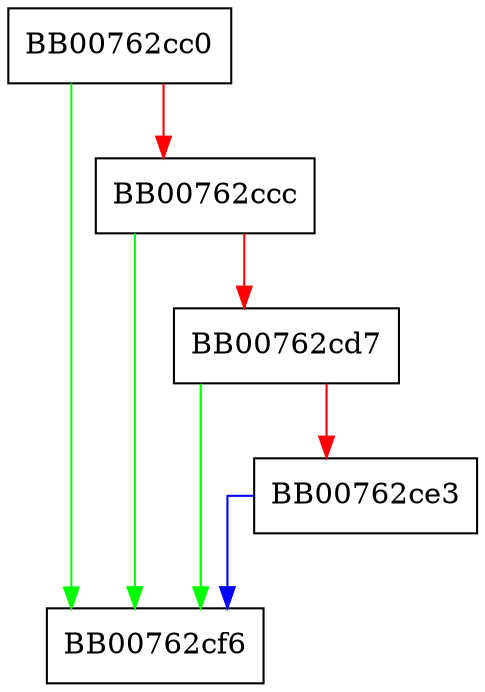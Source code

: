 digraph ossl_dh_gen_type_id2name {
  node [shape="box"];
  graph [splines=ortho];
  BB00762cc0 -> BB00762cf6 [color="green"];
  BB00762cc0 -> BB00762ccc [color="red"];
  BB00762ccc -> BB00762cf6 [color="green"];
  BB00762ccc -> BB00762cd7 [color="red"];
  BB00762cd7 -> BB00762cf6 [color="green"];
  BB00762cd7 -> BB00762ce3 [color="red"];
  BB00762ce3 -> BB00762cf6 [color="blue"];
}